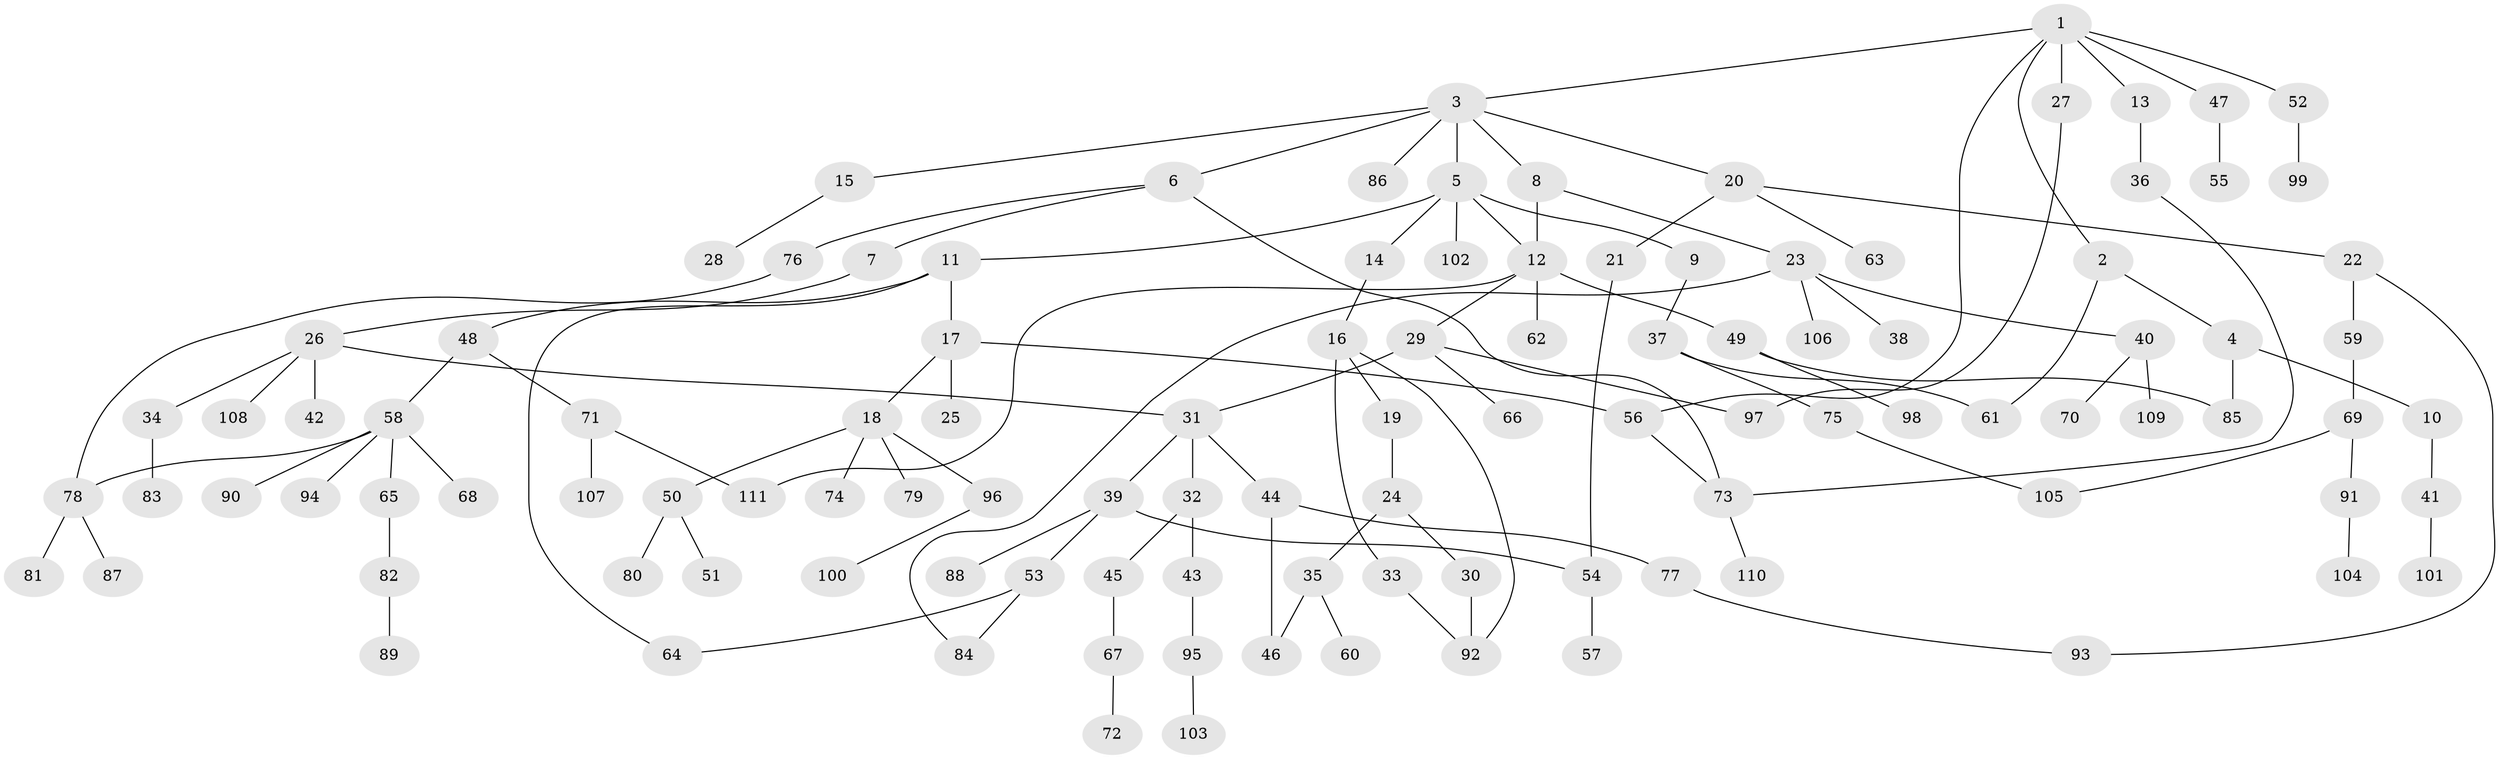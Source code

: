 // coarse degree distribution, {7: 0.025974025974025976, 4: 0.07792207792207792, 11: 0.012987012987012988, 5: 0.05194805194805195, 3: 0.14285714285714285, 2: 0.2727272727272727, 1: 0.38961038961038963, 6: 0.025974025974025976}
// Generated by graph-tools (version 1.1) at 2025/51/02/27/25 19:51:37]
// undirected, 111 vertices, 128 edges
graph export_dot {
graph [start="1"]
  node [color=gray90,style=filled];
  1;
  2;
  3;
  4;
  5;
  6;
  7;
  8;
  9;
  10;
  11;
  12;
  13;
  14;
  15;
  16;
  17;
  18;
  19;
  20;
  21;
  22;
  23;
  24;
  25;
  26;
  27;
  28;
  29;
  30;
  31;
  32;
  33;
  34;
  35;
  36;
  37;
  38;
  39;
  40;
  41;
  42;
  43;
  44;
  45;
  46;
  47;
  48;
  49;
  50;
  51;
  52;
  53;
  54;
  55;
  56;
  57;
  58;
  59;
  60;
  61;
  62;
  63;
  64;
  65;
  66;
  67;
  68;
  69;
  70;
  71;
  72;
  73;
  74;
  75;
  76;
  77;
  78;
  79;
  80;
  81;
  82;
  83;
  84;
  85;
  86;
  87;
  88;
  89;
  90;
  91;
  92;
  93;
  94;
  95;
  96;
  97;
  98;
  99;
  100;
  101;
  102;
  103;
  104;
  105;
  106;
  107;
  108;
  109;
  110;
  111;
  1 -- 2;
  1 -- 3;
  1 -- 13;
  1 -- 27;
  1 -- 47;
  1 -- 52;
  1 -- 56;
  2 -- 4;
  2 -- 61;
  3 -- 5;
  3 -- 6;
  3 -- 8;
  3 -- 15;
  3 -- 20;
  3 -- 86;
  4 -- 10;
  4 -- 85;
  5 -- 9;
  5 -- 11;
  5 -- 12;
  5 -- 14;
  5 -- 102;
  6 -- 7;
  6 -- 76;
  6 -- 73;
  7 -- 26;
  8 -- 23;
  8 -- 12;
  9 -- 37;
  10 -- 41;
  11 -- 17;
  11 -- 48;
  11 -- 64;
  12 -- 29;
  12 -- 49;
  12 -- 62;
  12 -- 111;
  13 -- 36;
  14 -- 16;
  15 -- 28;
  16 -- 19;
  16 -- 33;
  16 -- 92;
  17 -- 18;
  17 -- 25;
  17 -- 56;
  18 -- 50;
  18 -- 74;
  18 -- 79;
  18 -- 96;
  19 -- 24;
  20 -- 21;
  20 -- 22;
  20 -- 63;
  21 -- 54;
  22 -- 59;
  22 -- 93;
  23 -- 38;
  23 -- 40;
  23 -- 84;
  23 -- 106;
  24 -- 30;
  24 -- 35;
  26 -- 31;
  26 -- 34;
  26 -- 42;
  26 -- 108;
  27 -- 97;
  29 -- 66;
  29 -- 97;
  29 -- 31;
  30 -- 92;
  31 -- 32;
  31 -- 39;
  31 -- 44;
  32 -- 43;
  32 -- 45;
  33 -- 92;
  34 -- 83;
  35 -- 60;
  35 -- 46;
  36 -- 73;
  37 -- 61;
  37 -- 75;
  39 -- 53;
  39 -- 54;
  39 -- 88;
  40 -- 70;
  40 -- 109;
  41 -- 101;
  43 -- 95;
  44 -- 46;
  44 -- 77;
  45 -- 67;
  47 -- 55;
  48 -- 58;
  48 -- 71;
  49 -- 85;
  49 -- 98;
  50 -- 51;
  50 -- 80;
  52 -- 99;
  53 -- 64;
  53 -- 84;
  54 -- 57;
  56 -- 73;
  58 -- 65;
  58 -- 68;
  58 -- 78;
  58 -- 90;
  58 -- 94;
  59 -- 69;
  65 -- 82;
  67 -- 72;
  69 -- 91;
  69 -- 105;
  71 -- 107;
  71 -- 111;
  73 -- 110;
  75 -- 105;
  76 -- 78;
  77 -- 93;
  78 -- 81;
  78 -- 87;
  82 -- 89;
  91 -- 104;
  95 -- 103;
  96 -- 100;
}
